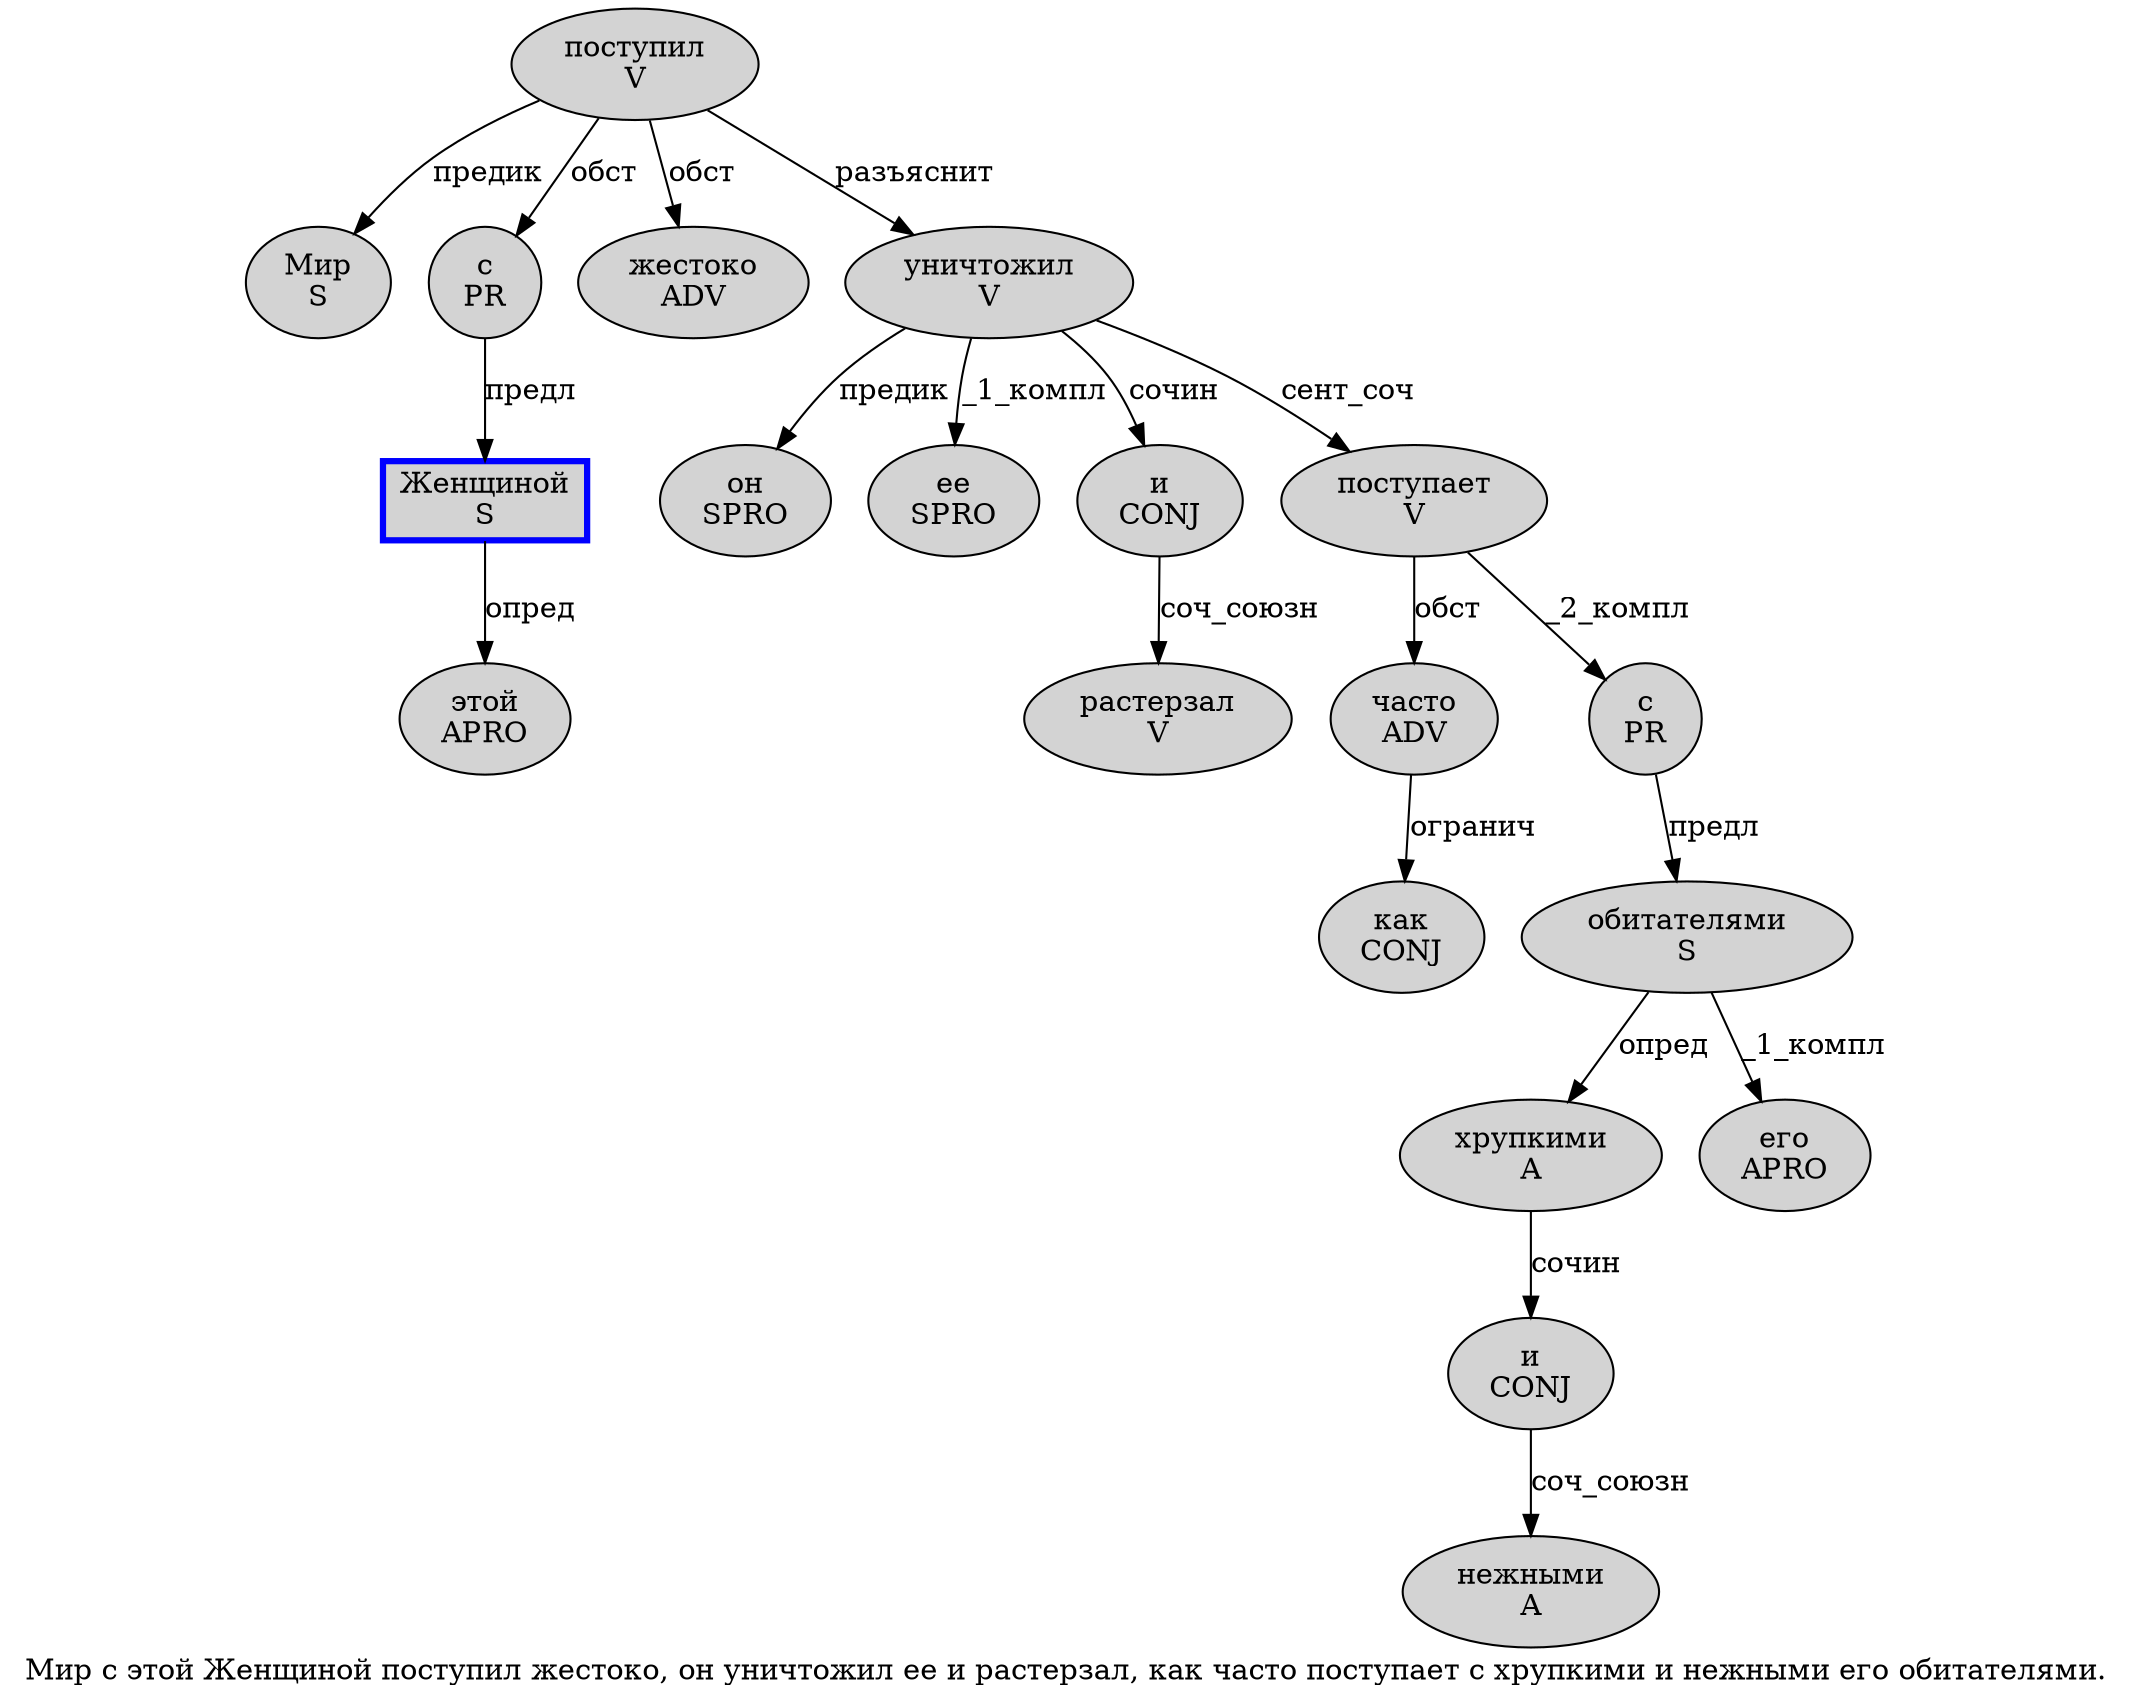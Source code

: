 digraph SENTENCE_57 {
	graph [label="Мир с этой Женщиной поступил жестоко, он уничтожил ее и растерзал, как часто поступает с хрупкими и нежными его обитателями."]
	node [style=filled]
		0 [label="Мир
S" color="" fillcolor=lightgray penwidth=1 shape=ellipse]
		1 [label="с
PR" color="" fillcolor=lightgray penwidth=1 shape=ellipse]
		2 [label="этой
APRO" color="" fillcolor=lightgray penwidth=1 shape=ellipse]
		3 [label="Женщиной
S" color=blue fillcolor=lightgray penwidth=3 shape=box]
		4 [label="поступил
V" color="" fillcolor=lightgray penwidth=1 shape=ellipse]
		5 [label="жестоко
ADV" color="" fillcolor=lightgray penwidth=1 shape=ellipse]
		7 [label="он
SPRO" color="" fillcolor=lightgray penwidth=1 shape=ellipse]
		8 [label="уничтожил
V" color="" fillcolor=lightgray penwidth=1 shape=ellipse]
		9 [label="ее
SPRO" color="" fillcolor=lightgray penwidth=1 shape=ellipse]
		10 [label="и
CONJ" color="" fillcolor=lightgray penwidth=1 shape=ellipse]
		11 [label="растерзал
V" color="" fillcolor=lightgray penwidth=1 shape=ellipse]
		13 [label="как
CONJ" color="" fillcolor=lightgray penwidth=1 shape=ellipse]
		14 [label="часто
ADV" color="" fillcolor=lightgray penwidth=1 shape=ellipse]
		15 [label="поступает
V" color="" fillcolor=lightgray penwidth=1 shape=ellipse]
		16 [label="с
PR" color="" fillcolor=lightgray penwidth=1 shape=ellipse]
		17 [label="хрупкими
A" color="" fillcolor=lightgray penwidth=1 shape=ellipse]
		18 [label="и
CONJ" color="" fillcolor=lightgray penwidth=1 shape=ellipse]
		19 [label="нежными
A" color="" fillcolor=lightgray penwidth=1 shape=ellipse]
		20 [label="его
APRO" color="" fillcolor=lightgray penwidth=1 shape=ellipse]
		21 [label="обитателями
S" color="" fillcolor=lightgray penwidth=1 shape=ellipse]
			18 -> 19 [label="соч_союзн"]
			4 -> 0 [label="предик"]
			4 -> 1 [label="обст"]
			4 -> 5 [label="обст"]
			4 -> 8 [label="разъяснит"]
			15 -> 14 [label="обст"]
			15 -> 16 [label="_2_компл"]
			16 -> 21 [label="предл"]
			1 -> 3 [label="предл"]
			3 -> 2 [label="опред"]
			14 -> 13 [label="огранич"]
			8 -> 7 [label="предик"]
			8 -> 9 [label="_1_компл"]
			8 -> 10 [label="сочин"]
			8 -> 15 [label="сент_соч"]
			17 -> 18 [label="сочин"]
			21 -> 17 [label="опред"]
			21 -> 20 [label="_1_компл"]
			10 -> 11 [label="соч_союзн"]
}